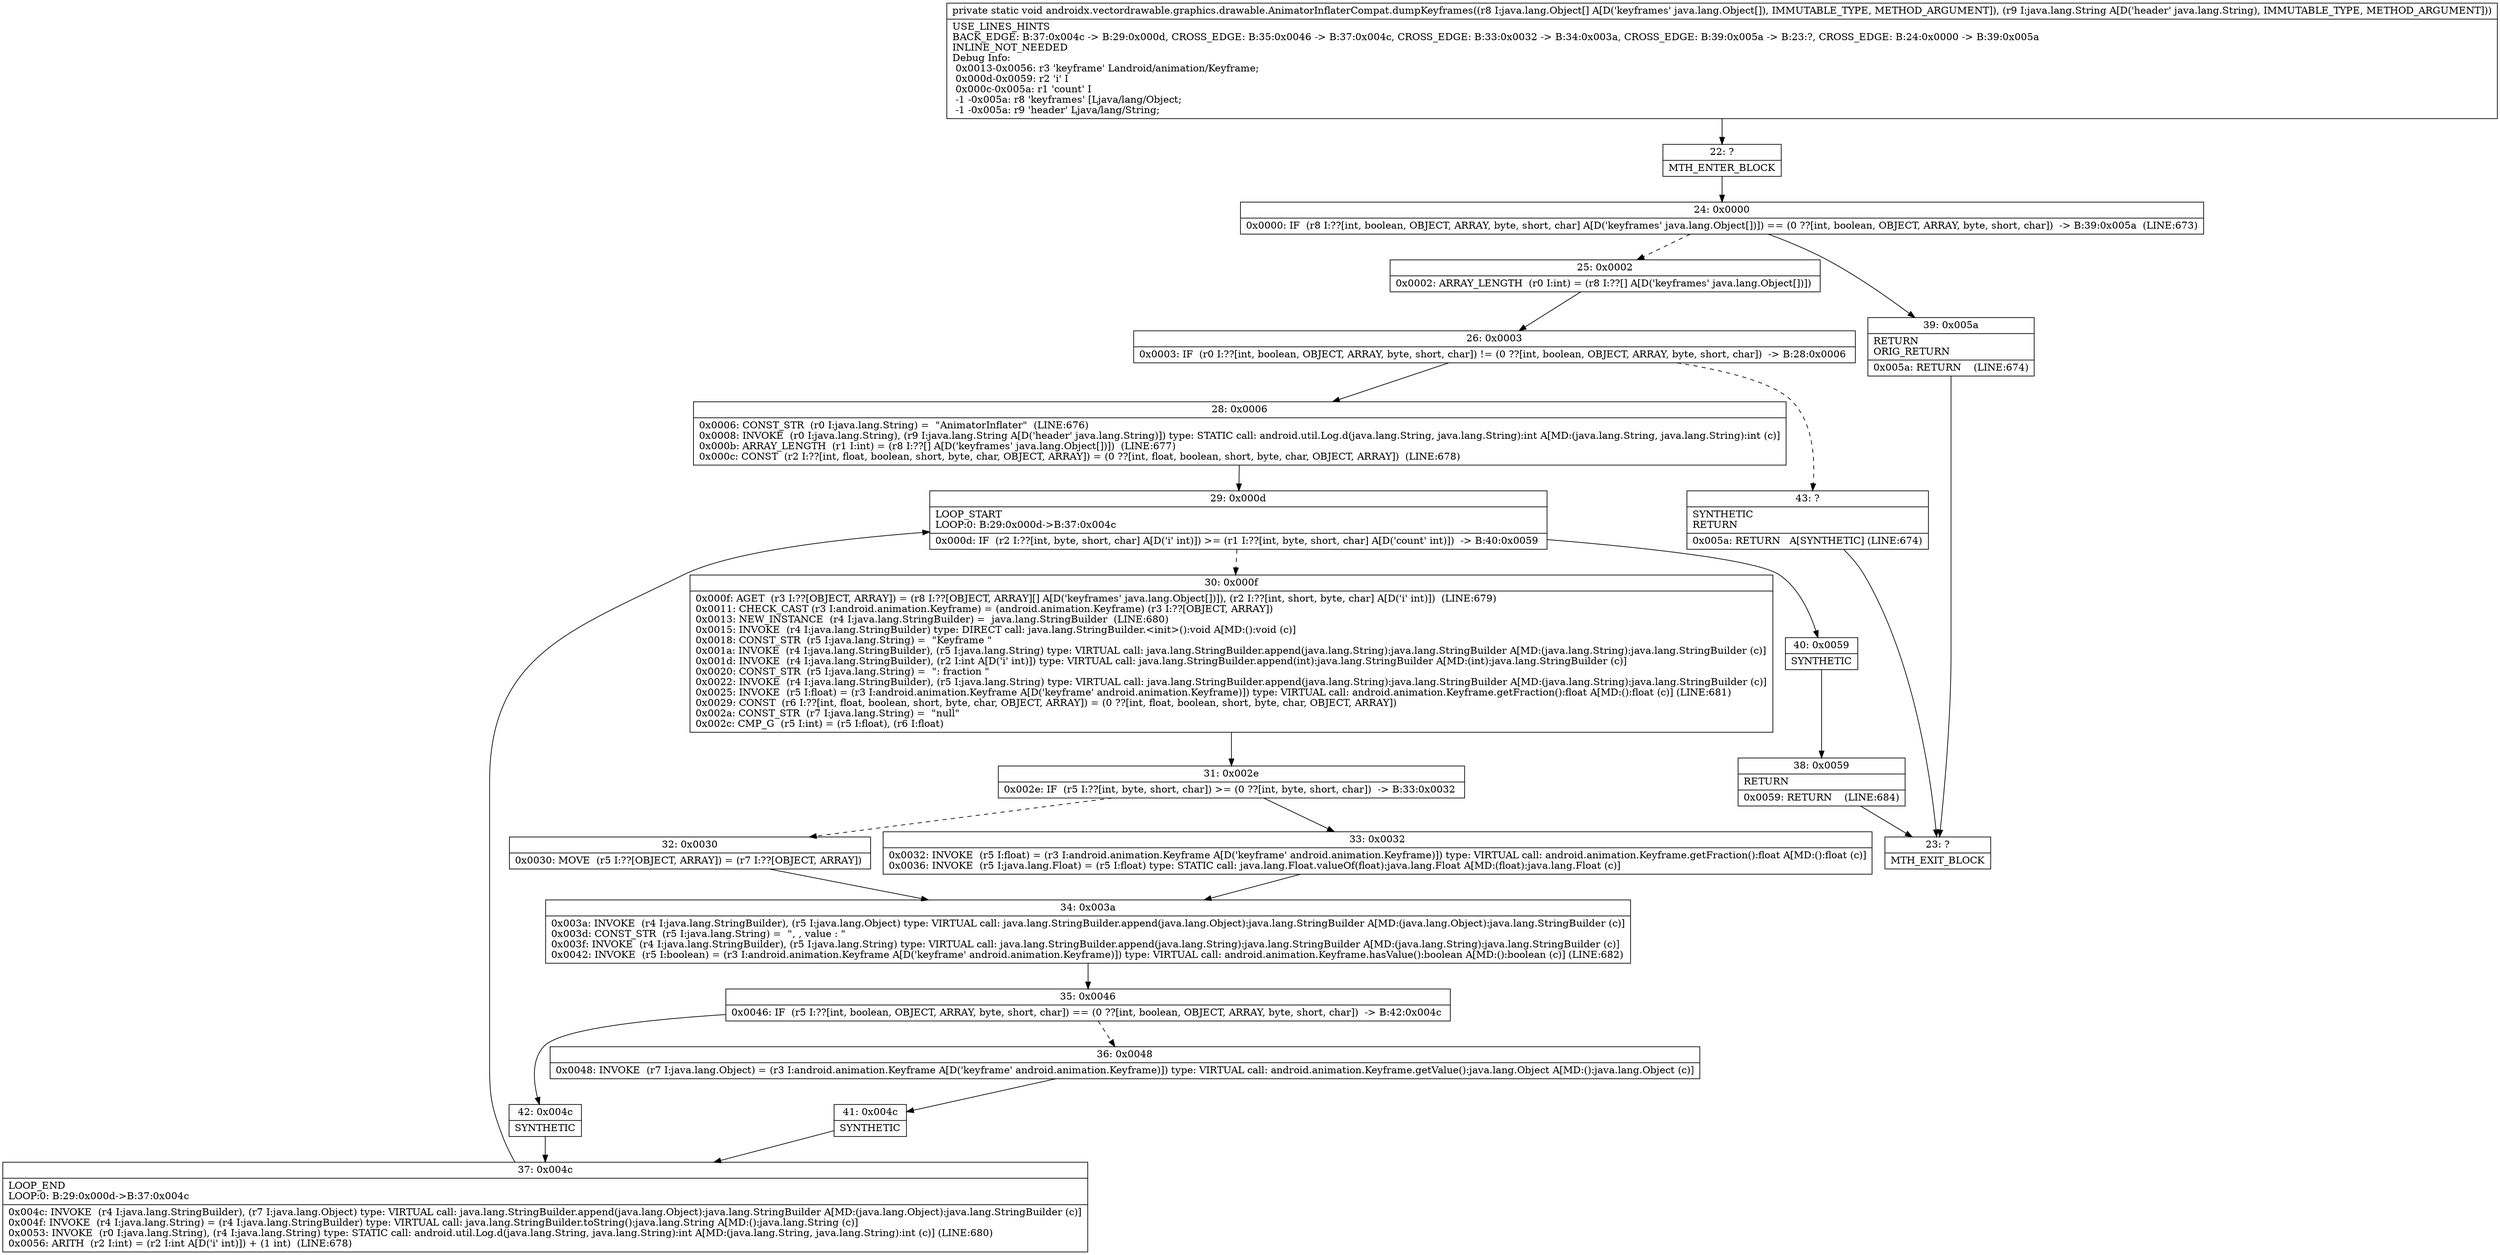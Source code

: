 digraph "CFG forandroidx.vectordrawable.graphics.drawable.AnimatorInflaterCompat.dumpKeyframes([Ljava\/lang\/Object;Ljava\/lang\/String;)V" {
Node_22 [shape=record,label="{22\:\ ?|MTH_ENTER_BLOCK\l}"];
Node_24 [shape=record,label="{24\:\ 0x0000|0x0000: IF  (r8 I:??[int, boolean, OBJECT, ARRAY, byte, short, char] A[D('keyframes' java.lang.Object[])]) == (0 ??[int, boolean, OBJECT, ARRAY, byte, short, char])  \-\> B:39:0x005a  (LINE:673)\l}"];
Node_25 [shape=record,label="{25\:\ 0x0002|0x0002: ARRAY_LENGTH  (r0 I:int) = (r8 I:??[] A[D('keyframes' java.lang.Object[])]) \l}"];
Node_26 [shape=record,label="{26\:\ 0x0003|0x0003: IF  (r0 I:??[int, boolean, OBJECT, ARRAY, byte, short, char]) != (0 ??[int, boolean, OBJECT, ARRAY, byte, short, char])  \-\> B:28:0x0006 \l}"];
Node_28 [shape=record,label="{28\:\ 0x0006|0x0006: CONST_STR  (r0 I:java.lang.String) =  \"AnimatorInflater\"  (LINE:676)\l0x0008: INVOKE  (r0 I:java.lang.String), (r9 I:java.lang.String A[D('header' java.lang.String)]) type: STATIC call: android.util.Log.d(java.lang.String, java.lang.String):int A[MD:(java.lang.String, java.lang.String):int (c)]\l0x000b: ARRAY_LENGTH  (r1 I:int) = (r8 I:??[] A[D('keyframes' java.lang.Object[])])  (LINE:677)\l0x000c: CONST  (r2 I:??[int, float, boolean, short, byte, char, OBJECT, ARRAY]) = (0 ??[int, float, boolean, short, byte, char, OBJECT, ARRAY])  (LINE:678)\l}"];
Node_29 [shape=record,label="{29\:\ 0x000d|LOOP_START\lLOOP:0: B:29:0x000d\-\>B:37:0x004c\l|0x000d: IF  (r2 I:??[int, byte, short, char] A[D('i' int)]) \>= (r1 I:??[int, byte, short, char] A[D('count' int)])  \-\> B:40:0x0059 \l}"];
Node_30 [shape=record,label="{30\:\ 0x000f|0x000f: AGET  (r3 I:??[OBJECT, ARRAY]) = (r8 I:??[OBJECT, ARRAY][] A[D('keyframes' java.lang.Object[])]), (r2 I:??[int, short, byte, char] A[D('i' int)])  (LINE:679)\l0x0011: CHECK_CAST (r3 I:android.animation.Keyframe) = (android.animation.Keyframe) (r3 I:??[OBJECT, ARRAY]) \l0x0013: NEW_INSTANCE  (r4 I:java.lang.StringBuilder) =  java.lang.StringBuilder  (LINE:680)\l0x0015: INVOKE  (r4 I:java.lang.StringBuilder) type: DIRECT call: java.lang.StringBuilder.\<init\>():void A[MD:():void (c)]\l0x0018: CONST_STR  (r5 I:java.lang.String) =  \"Keyframe \" \l0x001a: INVOKE  (r4 I:java.lang.StringBuilder), (r5 I:java.lang.String) type: VIRTUAL call: java.lang.StringBuilder.append(java.lang.String):java.lang.StringBuilder A[MD:(java.lang.String):java.lang.StringBuilder (c)]\l0x001d: INVOKE  (r4 I:java.lang.StringBuilder), (r2 I:int A[D('i' int)]) type: VIRTUAL call: java.lang.StringBuilder.append(int):java.lang.StringBuilder A[MD:(int):java.lang.StringBuilder (c)]\l0x0020: CONST_STR  (r5 I:java.lang.String) =  \": fraction \" \l0x0022: INVOKE  (r4 I:java.lang.StringBuilder), (r5 I:java.lang.String) type: VIRTUAL call: java.lang.StringBuilder.append(java.lang.String):java.lang.StringBuilder A[MD:(java.lang.String):java.lang.StringBuilder (c)]\l0x0025: INVOKE  (r5 I:float) = (r3 I:android.animation.Keyframe A[D('keyframe' android.animation.Keyframe)]) type: VIRTUAL call: android.animation.Keyframe.getFraction():float A[MD:():float (c)] (LINE:681)\l0x0029: CONST  (r6 I:??[int, float, boolean, short, byte, char, OBJECT, ARRAY]) = (0 ??[int, float, boolean, short, byte, char, OBJECT, ARRAY]) \l0x002a: CONST_STR  (r7 I:java.lang.String) =  \"null\" \l0x002c: CMP_G  (r5 I:int) = (r5 I:float), (r6 I:float) \l}"];
Node_31 [shape=record,label="{31\:\ 0x002e|0x002e: IF  (r5 I:??[int, byte, short, char]) \>= (0 ??[int, byte, short, char])  \-\> B:33:0x0032 \l}"];
Node_32 [shape=record,label="{32\:\ 0x0030|0x0030: MOVE  (r5 I:??[OBJECT, ARRAY]) = (r7 I:??[OBJECT, ARRAY]) \l}"];
Node_34 [shape=record,label="{34\:\ 0x003a|0x003a: INVOKE  (r4 I:java.lang.StringBuilder), (r5 I:java.lang.Object) type: VIRTUAL call: java.lang.StringBuilder.append(java.lang.Object):java.lang.StringBuilder A[MD:(java.lang.Object):java.lang.StringBuilder (c)]\l0x003d: CONST_STR  (r5 I:java.lang.String) =  \", , value : \" \l0x003f: INVOKE  (r4 I:java.lang.StringBuilder), (r5 I:java.lang.String) type: VIRTUAL call: java.lang.StringBuilder.append(java.lang.String):java.lang.StringBuilder A[MD:(java.lang.String):java.lang.StringBuilder (c)]\l0x0042: INVOKE  (r5 I:boolean) = (r3 I:android.animation.Keyframe A[D('keyframe' android.animation.Keyframe)]) type: VIRTUAL call: android.animation.Keyframe.hasValue():boolean A[MD:():boolean (c)] (LINE:682)\l}"];
Node_35 [shape=record,label="{35\:\ 0x0046|0x0046: IF  (r5 I:??[int, boolean, OBJECT, ARRAY, byte, short, char]) == (0 ??[int, boolean, OBJECT, ARRAY, byte, short, char])  \-\> B:42:0x004c \l}"];
Node_36 [shape=record,label="{36\:\ 0x0048|0x0048: INVOKE  (r7 I:java.lang.Object) = (r3 I:android.animation.Keyframe A[D('keyframe' android.animation.Keyframe)]) type: VIRTUAL call: android.animation.Keyframe.getValue():java.lang.Object A[MD:():java.lang.Object (c)]\l}"];
Node_41 [shape=record,label="{41\:\ 0x004c|SYNTHETIC\l}"];
Node_37 [shape=record,label="{37\:\ 0x004c|LOOP_END\lLOOP:0: B:29:0x000d\-\>B:37:0x004c\l|0x004c: INVOKE  (r4 I:java.lang.StringBuilder), (r7 I:java.lang.Object) type: VIRTUAL call: java.lang.StringBuilder.append(java.lang.Object):java.lang.StringBuilder A[MD:(java.lang.Object):java.lang.StringBuilder (c)]\l0x004f: INVOKE  (r4 I:java.lang.String) = (r4 I:java.lang.StringBuilder) type: VIRTUAL call: java.lang.StringBuilder.toString():java.lang.String A[MD:():java.lang.String (c)]\l0x0053: INVOKE  (r0 I:java.lang.String), (r4 I:java.lang.String) type: STATIC call: android.util.Log.d(java.lang.String, java.lang.String):int A[MD:(java.lang.String, java.lang.String):int (c)] (LINE:680)\l0x0056: ARITH  (r2 I:int) = (r2 I:int A[D('i' int)]) + (1 int)  (LINE:678)\l}"];
Node_42 [shape=record,label="{42\:\ 0x004c|SYNTHETIC\l}"];
Node_33 [shape=record,label="{33\:\ 0x0032|0x0032: INVOKE  (r5 I:float) = (r3 I:android.animation.Keyframe A[D('keyframe' android.animation.Keyframe)]) type: VIRTUAL call: android.animation.Keyframe.getFraction():float A[MD:():float (c)]\l0x0036: INVOKE  (r5 I:java.lang.Float) = (r5 I:float) type: STATIC call: java.lang.Float.valueOf(float):java.lang.Float A[MD:(float):java.lang.Float (c)]\l}"];
Node_40 [shape=record,label="{40\:\ 0x0059|SYNTHETIC\l}"];
Node_38 [shape=record,label="{38\:\ 0x0059|RETURN\l|0x0059: RETURN    (LINE:684)\l}"];
Node_23 [shape=record,label="{23\:\ ?|MTH_EXIT_BLOCK\l}"];
Node_43 [shape=record,label="{43\:\ ?|SYNTHETIC\lRETURN\l|0x005a: RETURN   A[SYNTHETIC] (LINE:674)\l}"];
Node_39 [shape=record,label="{39\:\ 0x005a|RETURN\lORIG_RETURN\l|0x005a: RETURN    (LINE:674)\l}"];
MethodNode[shape=record,label="{private static void androidx.vectordrawable.graphics.drawable.AnimatorInflaterCompat.dumpKeyframes((r8 I:java.lang.Object[] A[D('keyframes' java.lang.Object[]), IMMUTABLE_TYPE, METHOD_ARGUMENT]), (r9 I:java.lang.String A[D('header' java.lang.String), IMMUTABLE_TYPE, METHOD_ARGUMENT]))  | USE_LINES_HINTS\lBACK_EDGE: B:37:0x004c \-\> B:29:0x000d, CROSS_EDGE: B:35:0x0046 \-\> B:37:0x004c, CROSS_EDGE: B:33:0x0032 \-\> B:34:0x003a, CROSS_EDGE: B:39:0x005a \-\> B:23:?, CROSS_EDGE: B:24:0x0000 \-\> B:39:0x005a\lINLINE_NOT_NEEDED\lDebug Info:\l  0x0013\-0x0056: r3 'keyframe' Landroid\/animation\/Keyframe;\l  0x000d\-0x0059: r2 'i' I\l  0x000c\-0x005a: r1 'count' I\l  \-1 \-0x005a: r8 'keyframes' [Ljava\/lang\/Object;\l  \-1 \-0x005a: r9 'header' Ljava\/lang\/String;\l}"];
MethodNode -> Node_22;Node_22 -> Node_24;
Node_24 -> Node_25[style=dashed];
Node_24 -> Node_39;
Node_25 -> Node_26;
Node_26 -> Node_28;
Node_26 -> Node_43[style=dashed];
Node_28 -> Node_29;
Node_29 -> Node_30[style=dashed];
Node_29 -> Node_40;
Node_30 -> Node_31;
Node_31 -> Node_32[style=dashed];
Node_31 -> Node_33;
Node_32 -> Node_34;
Node_34 -> Node_35;
Node_35 -> Node_36[style=dashed];
Node_35 -> Node_42;
Node_36 -> Node_41;
Node_41 -> Node_37;
Node_37 -> Node_29;
Node_42 -> Node_37;
Node_33 -> Node_34;
Node_40 -> Node_38;
Node_38 -> Node_23;
Node_43 -> Node_23;
Node_39 -> Node_23;
}

